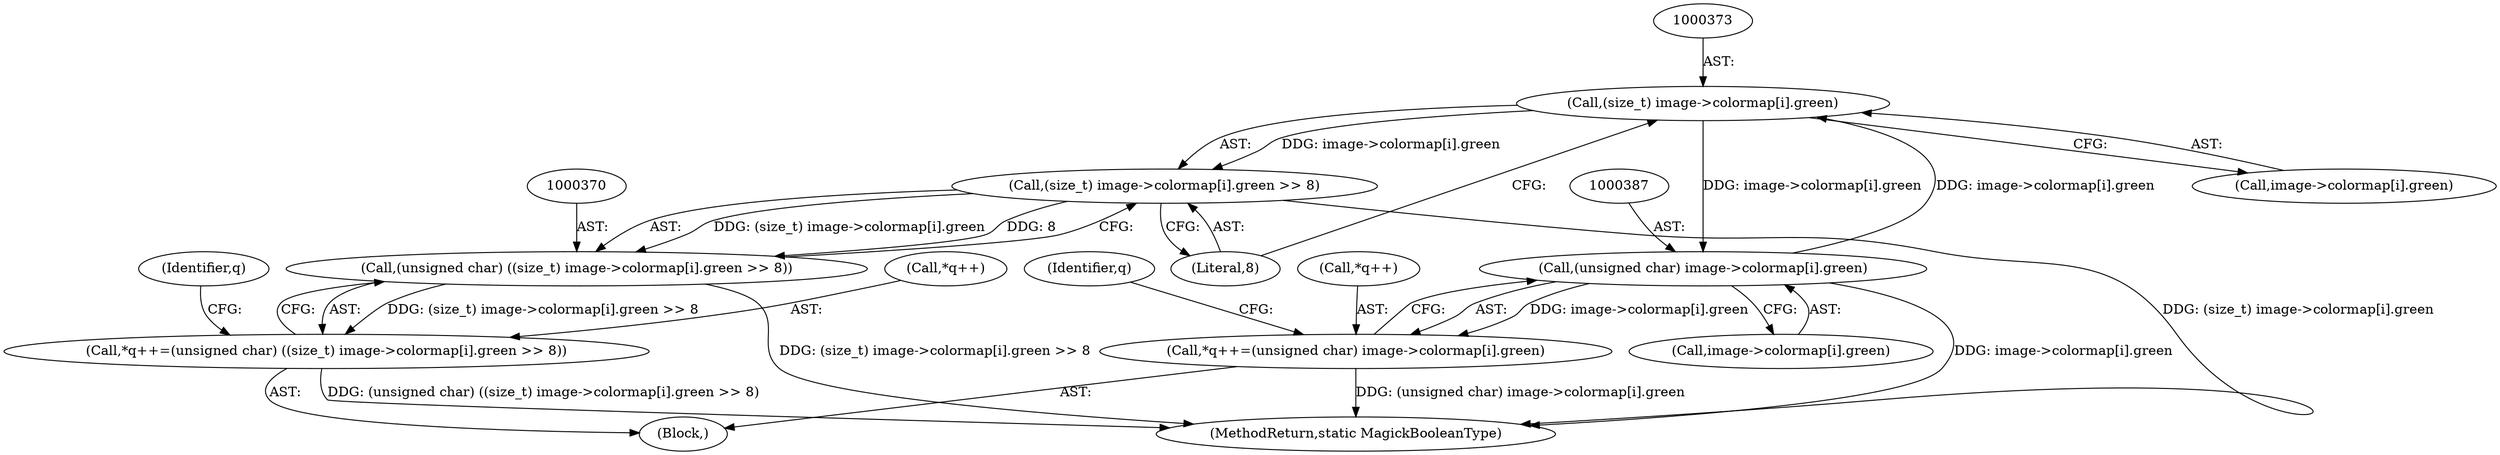 digraph "1_ImageMagick_10b3823a7619ed22d42764733eb052c4159bc8c1@array" {
"1000372" [label="(Call,(size_t) image->colormap[i].green)"];
"1000386" [label="(Call,(unsigned char) image->colormap[i].green)"];
"1000372" [label="(Call,(size_t) image->colormap[i].green)"];
"1000371" [label="(Call,(size_t) image->colormap[i].green >> 8)"];
"1000369" [label="(Call,(unsigned char) ((size_t) image->colormap[i].green >> 8))"];
"1000365" [label="(Call,*q++=(unsigned char) ((size_t) image->colormap[i].green >> 8))"];
"1000382" [label="(Call,*q++=(unsigned char) image->colormap[i].green)"];
"1000365" [label="(Call,*q++=(unsigned char) ((size_t) image->colormap[i].green >> 8))"];
"1000369" [label="(Call,(unsigned char) ((size_t) image->colormap[i].green >> 8))"];
"1000381" [label="(Literal,8)"];
"1000334" [label="(Block,)"];
"1000374" [label="(Call,image->colormap[i].green)"];
"1000366" [label="(Call,*q++)"];
"1000383" [label="(Call,*q++)"];
"1000371" [label="(Call,(size_t) image->colormap[i].green >> 8)"];
"1000388" [label="(Call,image->colormap[i].green)"];
"1000398" [label="(Identifier,q)"];
"1000549" [label="(MethodReturn,static MagickBooleanType)"];
"1000385" [label="(Identifier,q)"];
"1000372" [label="(Call,(size_t) image->colormap[i].green)"];
"1000386" [label="(Call,(unsigned char) image->colormap[i].green)"];
"1000382" [label="(Call,*q++=(unsigned char) image->colormap[i].green)"];
"1000372" -> "1000371"  [label="AST: "];
"1000372" -> "1000374"  [label="CFG: "];
"1000373" -> "1000372"  [label="AST: "];
"1000374" -> "1000372"  [label="AST: "];
"1000381" -> "1000372"  [label="CFG: "];
"1000372" -> "1000371"  [label="DDG: image->colormap[i].green"];
"1000386" -> "1000372"  [label="DDG: image->colormap[i].green"];
"1000372" -> "1000386"  [label="DDG: image->colormap[i].green"];
"1000386" -> "1000382"  [label="AST: "];
"1000386" -> "1000388"  [label="CFG: "];
"1000387" -> "1000386"  [label="AST: "];
"1000388" -> "1000386"  [label="AST: "];
"1000382" -> "1000386"  [label="CFG: "];
"1000386" -> "1000549"  [label="DDG: image->colormap[i].green"];
"1000386" -> "1000382"  [label="DDG: image->colormap[i].green"];
"1000371" -> "1000369"  [label="AST: "];
"1000371" -> "1000381"  [label="CFG: "];
"1000381" -> "1000371"  [label="AST: "];
"1000369" -> "1000371"  [label="CFG: "];
"1000371" -> "1000549"  [label="DDG: (size_t) image->colormap[i].green"];
"1000371" -> "1000369"  [label="DDG: (size_t) image->colormap[i].green"];
"1000371" -> "1000369"  [label="DDG: 8"];
"1000369" -> "1000365"  [label="AST: "];
"1000370" -> "1000369"  [label="AST: "];
"1000365" -> "1000369"  [label="CFG: "];
"1000369" -> "1000549"  [label="DDG: (size_t) image->colormap[i].green >> 8"];
"1000369" -> "1000365"  [label="DDG: (size_t) image->colormap[i].green >> 8"];
"1000365" -> "1000334"  [label="AST: "];
"1000366" -> "1000365"  [label="AST: "];
"1000385" -> "1000365"  [label="CFG: "];
"1000365" -> "1000549"  [label="DDG: (unsigned char) ((size_t) image->colormap[i].green >> 8)"];
"1000382" -> "1000334"  [label="AST: "];
"1000383" -> "1000382"  [label="AST: "];
"1000398" -> "1000382"  [label="CFG: "];
"1000382" -> "1000549"  [label="DDG: (unsigned char) image->colormap[i].green"];
}
